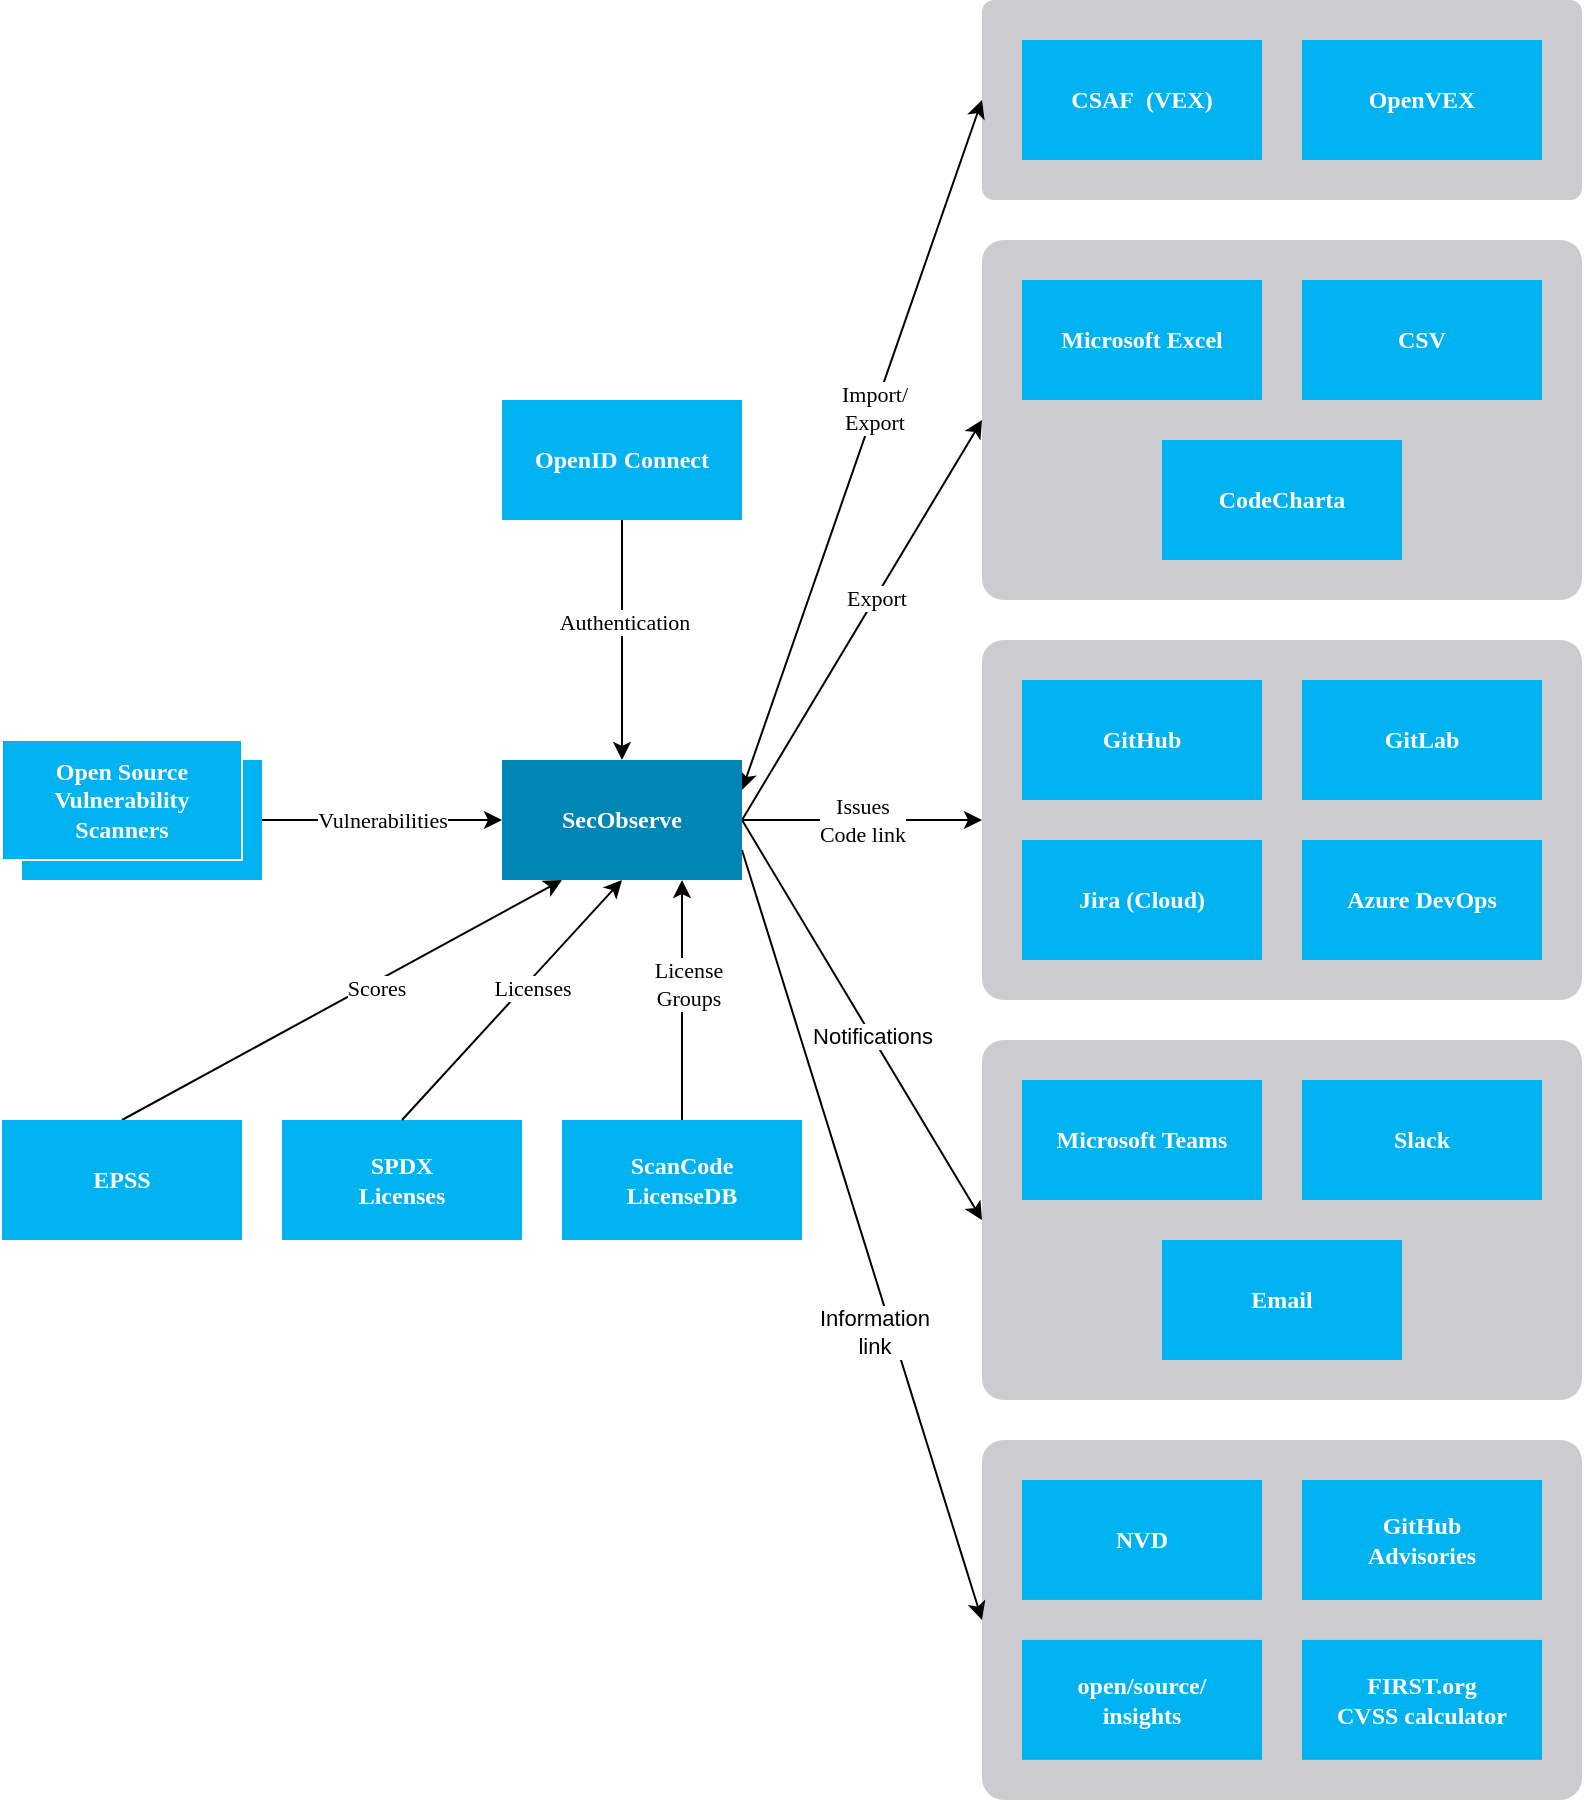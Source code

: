 <mxfile version="25.0.2">
  <diagram name="Page-1" id="VX-3E3aqqD7pf1Rg54WV">
    <mxGraphModel dx="1434" dy="1784" grid="1" gridSize="10" guides="1" tooltips="1" connect="1" arrows="1" fold="1" page="1" pageScale="1" pageWidth="1169" pageHeight="827" math="0" shadow="0">
      <root>
        <mxCell id="0" />
        <mxCell id="1" parent="0" />
        <mxCell id="nvJj6j3gVg4nusngmV69-1" value="" style="rounded=1;whiteSpace=wrap;html=1;fillColor=#CCCCD0;arcSize=6;fontColor=#333333;strokeColor=none;" parent="1" vertex="1">
          <mxGeometry x="760" y="-90" width="300" height="100" as="geometry" />
        </mxCell>
        <mxCell id="thoTgJwvwBRAFEuy037D-26" value="" style="rounded=1;whiteSpace=wrap;html=1;fillColor=#CCCCD0;arcSize=6;fontColor=#333333;strokeColor=none;" parent="1" vertex="1">
          <mxGeometry x="760" y="30" width="300" height="180" as="geometry" />
        </mxCell>
        <mxCell id="thoTgJwvwBRAFEuy037D-29" value="" style="rounded=1;whiteSpace=wrap;html=1;fillColor=#CCCCD0;arcSize=6;fontColor=#333333;strokeColor=none;" parent="1" vertex="1">
          <mxGeometry x="760" y="230" width="300" height="180" as="geometry" />
        </mxCell>
        <mxCell id="thoTgJwvwBRAFEuy037D-31" value="" style="rounded=1;whiteSpace=wrap;html=1;fillColor=#CCCCD0;arcSize=6;fontColor=#333333;strokeColor=none;" parent="1" vertex="1">
          <mxGeometry x="760" y="430" width="300" height="180" as="geometry" />
        </mxCell>
        <mxCell id="thoTgJwvwBRAFEuy037D-33" value="" style="rounded=1;whiteSpace=wrap;html=1;fillColor=#CCCCD0;arcSize=6;fontColor=#333333;strokeColor=none;" parent="1" vertex="1">
          <mxGeometry x="760" y="630" width="300" height="179.96" as="geometry" />
        </mxCell>
        <mxCell id="NQz_Nwzh-ESSq-r7xiTD-14" value="" style="endArrow=classic;html=1;rounded=0;entryX=0;entryY=0.5;entryDx=0;entryDy=0;exitX=1;exitY=0.5;exitDx=0;exitDy=0;fontFamily=Poppins;fontSource=https%3A%2F%2Ffonts.googleapis.com%2Fcss%3Ffamily%3DPoppins;" parent="1" source="NQz_Nwzh-ESSq-r7xiTD-1" target="thoTgJwvwBRAFEuy037D-26" edge="1">
          <mxGeometry width="50" height="50" relative="1" as="geometry">
            <mxPoint x="650" y="420" as="sourcePoint" />
            <mxPoint x="770" y="115" as="targetPoint" />
            <Array as="points" />
          </mxGeometry>
        </mxCell>
        <mxCell id="NQz_Nwzh-ESSq-r7xiTD-26" value="Export" style="edgeLabel;html=1;align=center;verticalAlign=middle;resizable=0;points=[];fontFamily=Poppins;fontSource=https%3A%2F%2Ffonts.googleapis.com%2Fcss%3Ffamily%3DPoppins;" parent="NQz_Nwzh-ESSq-r7xiTD-14" vertex="1" connectable="0">
          <mxGeometry x="0.112" relative="1" as="geometry">
            <mxPoint as="offset" />
          </mxGeometry>
        </mxCell>
        <mxCell id="NQz_Nwzh-ESSq-r7xiTD-18" value="Issues&lt;br&gt;Code link" style="endArrow=classic;html=1;rounded=0;entryX=0;entryY=0.5;entryDx=0;entryDy=0;exitX=1;exitY=0.5;exitDx=0;exitDy=0;fontFamily=Poppins;fontSource=https%3A%2F%2Ffonts.googleapis.com%2Fcss%3Ffamily%3DPoppins;" parent="1" source="NQz_Nwzh-ESSq-r7xiTD-1" target="thoTgJwvwBRAFEuy037D-29" edge="1">
          <mxGeometry width="50" height="50" relative="1" as="geometry">
            <mxPoint x="690" y="460" as="sourcePoint" />
            <mxPoint x="810" y="155" as="targetPoint" />
            <Array as="points" />
          </mxGeometry>
        </mxCell>
        <mxCell id="NQz_Nwzh-ESSq-r7xiTD-16" value="" style="endArrow=classic;html=1;rounded=0;entryX=0;entryY=0.5;entryDx=0;entryDy=0;exitX=1;exitY=0.5;exitDx=0;exitDy=0;fontFamily=Poppins;fontSource=https%3A%2F%2Ffonts.googleapis.com%2Fcss%3Ffamily%3DPoppins;" parent="1" source="NQz_Nwzh-ESSq-r7xiTD-1" target="thoTgJwvwBRAFEuy037D-31" edge="1">
          <mxGeometry width="50" height="50" relative="1" as="geometry">
            <mxPoint x="670" y="440" as="sourcePoint" />
            <mxPoint x="790" y="135" as="targetPoint" />
          </mxGeometry>
        </mxCell>
        <mxCell id="thoTgJwvwBRAFEuy037D-32" value="Notifications" style="edgeLabel;html=1;align=center;verticalAlign=middle;resizable=0;points=[];" parent="NQz_Nwzh-ESSq-r7xiTD-16" vertex="1" connectable="0">
          <mxGeometry x="0.169" y="-6" relative="1" as="geometry">
            <mxPoint y="-12" as="offset" />
          </mxGeometry>
        </mxCell>
        <mxCell id="NQz_Nwzh-ESSq-r7xiTD-2" value="Microsoft Teams" style="rounded=0;whiteSpace=wrap;html=1;fontFamily=Poppins;fontSource=https%3A%2F%2Ffonts.googleapis.com%2Fcss%3Ffamily%3DPoppins;fillColor=#00B3F0;strokeColor=none;fontColor=#ffffff;fontStyle=1" parent="1" vertex="1">
          <mxGeometry x="780" y="450" width="120" height="60" as="geometry" />
        </mxCell>
        <mxCell id="NQz_Nwzh-ESSq-r7xiTD-4" value="Email" style="rounded=0;whiteSpace=wrap;html=1;fontFamily=Poppins;fontSource=https%3A%2F%2Ffonts.googleapis.com%2Fcss%3Ffamily%3DPoppins;fillColor=#00B3F0;strokeColor=none;fontColor=#ffffff;fontStyle=1" parent="1" vertex="1">
          <mxGeometry x="850" y="530" width="120" height="60" as="geometry" />
        </mxCell>
        <mxCell id="NQz_Nwzh-ESSq-r7xiTD-5" value="GitLab" style="rounded=0;whiteSpace=wrap;html=1;fontFamily=Poppins;fontSource=https%3A%2F%2Ffonts.googleapis.com%2Fcss%3Ffamily%3DPoppins;fillColor=#00B3F0;strokeColor=none;fontColor=#ffffff;fontStyle=1" parent="1" vertex="1">
          <mxGeometry x="920" y="250" width="120" height="60" as="geometry" />
        </mxCell>
        <mxCell id="NQz_Nwzh-ESSq-r7xiTD-10" value="CodeCharta" style="rounded=0;whiteSpace=wrap;html=1;fontFamily=Poppins;fontSource=https%3A%2F%2Ffonts.googleapis.com%2Fcss%3Ffamily%3DPoppins;fillColor=#00B3F0;strokeColor=none;fontColor=#ffffff;fontStyle=1" parent="1" vertex="1">
          <mxGeometry x="850" y="130" width="120" height="60" as="geometry" />
        </mxCell>
        <mxCell id="NQz_Nwzh-ESSq-r7xiTD-11" value="Microsoft Excel" style="rounded=0;whiteSpace=wrap;html=1;fontFamily=Poppins;fontSource=https%3A%2F%2Ffonts.googleapis.com%2Fcss%3Ffamily%3DPoppins;fillColor=#00B3F0;strokeColor=none;fontColor=#ffffff;fontStyle=1" parent="1" vertex="1">
          <mxGeometry x="780" y="50" width="120" height="60" as="geometry" />
        </mxCell>
        <mxCell id="NQz_Nwzh-ESSq-r7xiTD-12" value="CSV" style="rounded=0;whiteSpace=wrap;html=1;fontFamily=Poppins;fontSource=https%3A%2F%2Ffonts.googleapis.com%2Fcss%3Ffamily%3DPoppins;fillColor=#00B3F0;strokeColor=none;fontColor=#ffffff;fontStyle=1" parent="1" vertex="1">
          <mxGeometry x="920" y="50" width="120" height="60" as="geometry" />
        </mxCell>
        <mxCell id="ckfRxN6suAOy0oSwesAX-1" value="Jira (Cloud)" style="rounded=0;whiteSpace=wrap;html=1;fontFamily=Poppins;fontSource=https%3A%2F%2Ffonts.googleapis.com%2Fcss%3Ffamily%3DPoppins;fillColor=#00B3F0;strokeColor=none;fontColor=#ffffff;fontStyle=1" parent="1" vertex="1">
          <mxGeometry x="780" y="330" width="120" height="60" as="geometry" />
        </mxCell>
        <mxCell id="t_NOycPIsL9wbnrStvVd-1" value="Azure DevOps" style="rounded=0;whiteSpace=wrap;html=1;fontFamily=Poppins;fontSource=https%3A%2F%2Ffonts.googleapis.com%2Fcss%3Ffamily%3DPoppins;fillColor=#00B3F0;strokeColor=none;fontColor=#ffffff;fontStyle=1" parent="1" vertex="1">
          <mxGeometry x="920" y="330" width="120" height="60" as="geometry" />
        </mxCell>
        <mxCell id="vnX0cciMQJ_0wqG728EC-1" value="Slack" style="rounded=0;whiteSpace=wrap;html=1;fontFamily=Poppins;fontSource=https%3A%2F%2Ffonts.googleapis.com%2Fcss%3Ffamily%3DPoppins;fillColor=#00B3F0;strokeColor=none;fontColor=#ffffff;fontStyle=1" parent="1" vertex="1">
          <mxGeometry x="920" y="450" width="120" height="60" as="geometry" />
        </mxCell>
        <mxCell id="thoTgJwvwBRAFEuy037D-23" value="NVD" style="rounded=0;whiteSpace=wrap;html=1;fontFamily=Poppins;fontSource=https%3A%2F%2Ffonts.googleapis.com%2Fcss%3Ffamily%3DPoppins;fillColor=#00B3F0;strokeColor=none;fontColor=#ffffff;fontStyle=1" parent="1" vertex="1">
          <mxGeometry x="780" y="650" width="120" height="59.96" as="geometry" />
        </mxCell>
        <mxCell id="thoTgJwvwBRAFEuy037D-24" value="" style="endArrow=classic;html=1;rounded=0;entryX=0;entryY=0.5;entryDx=0;entryDy=0;exitX=1;exitY=0.75;exitDx=0;exitDy=0;fontFamily=Poppins;fontSource=https%3A%2F%2Ffonts.googleapis.com%2Fcss%3Ffamily%3DPoppins;" parent="1" source="NQz_Nwzh-ESSq-r7xiTD-1" target="thoTgJwvwBRAFEuy037D-33" edge="1">
          <mxGeometry width="50" height="50" relative="1" as="geometry">
            <mxPoint x="650" y="410" as="sourcePoint" />
            <mxPoint x="770" y="740" as="targetPoint" />
          </mxGeometry>
        </mxCell>
        <mxCell id="thoTgJwvwBRAFEuy037D-25" value="Information&lt;br&gt;link" style="edgeLabel;html=1;align=center;verticalAlign=middle;resizable=0;points=[];" parent="thoTgJwvwBRAFEuy037D-24" vertex="1" connectable="0">
          <mxGeometry x="0.675" y="-3" relative="1" as="geometry">
            <mxPoint x="-32" y="-82" as="offset" />
          </mxGeometry>
        </mxCell>
        <mxCell id="NQz_Nwzh-ESSq-r7xiTD-3" value="GitHub" style="rounded=0;whiteSpace=wrap;html=1;fontFamily=Poppins;fontSource=https%3A%2F%2Ffonts.googleapis.com%2Fcss%3Ffamily%3DPoppins;fillColor=#00B3F0;strokeColor=none;fontColor=#ffffff;fontStyle=1" parent="1" vertex="1">
          <mxGeometry x="780" y="250" width="120" height="60" as="geometry" />
        </mxCell>
        <mxCell id="thoTgJwvwBRAFEuy037D-34" value="GitHub&lt;br&gt;Advisories" style="rounded=0;whiteSpace=wrap;html=1;fontFamily=Poppins;fontSource=https%3A%2F%2Ffonts.googleapis.com%2Fcss%3Ffamily%3DPoppins;fillColor=#00B3F0;strokeColor=none;fontColor=#ffffff;fontStyle=1" parent="1" vertex="1">
          <mxGeometry x="920" y="650.02" width="120" height="59.96" as="geometry" />
        </mxCell>
        <mxCell id="thoTgJwvwBRAFEuy037D-37" value="open/source/&lt;br&gt;insights" style="rounded=0;whiteSpace=wrap;html=1;fontFamily=Poppins;fontSource=https%3A%2F%2Ffonts.googleapis.com%2Fcss%3Ffamily%3DPoppins;fillColor=#00B3F0;strokeColor=none;fontColor=#ffffff;fontStyle=1" parent="1" vertex="1">
          <mxGeometry x="780" y="729.96" width="120" height="59.96" as="geometry" />
        </mxCell>
        <mxCell id="qOO4yE6-o5YvLIt4YbO8-1" value="CSAF&amp;nbsp; (VEX)" style="rounded=0;whiteSpace=wrap;html=1;fontFamily=Poppins;fontSource=https%3A%2F%2Ffonts.googleapis.com%2Fcss%3Ffamily%3DPoppins;fillColor=#00B3F0;strokeColor=none;fontColor=#ffffff;fontStyle=1" parent="1" vertex="1">
          <mxGeometry x="780" y="-70" width="120" height="60" as="geometry" />
        </mxCell>
        <mxCell id="qOO4yE6-o5YvLIt4YbO8-2" value="OpenVEX" style="rounded=0;whiteSpace=wrap;html=1;fontFamily=Poppins;fontSource=https%3A%2F%2Ffonts.googleapis.com%2Fcss%3Ffamily%3DPoppins;fillColor=#00B3F0;strokeColor=none;fontColor=#ffffff;fontStyle=1" parent="1" vertex="1">
          <mxGeometry x="920" y="-70" width="120" height="60" as="geometry" />
        </mxCell>
        <mxCell id="nvJj6j3gVg4nusngmV69-2" value="" style="endArrow=classic;html=1;rounded=0;entryX=0;entryY=0.5;entryDx=0;entryDy=0;exitX=1;exitY=0.25;exitDx=0;exitDy=0;fontFamily=Poppins;fontSource=https%3A%2F%2Ffonts.googleapis.com%2Fcss%3Ffamily%3DPoppins;startArrow=classic;startFill=1;" parent="1" source="NQz_Nwzh-ESSq-r7xiTD-1" target="nvJj6j3gVg4nusngmV69-1" edge="1">
          <mxGeometry width="50" height="50" relative="1" as="geometry">
            <mxPoint x="650" y="321" as="sourcePoint" />
            <mxPoint x="770" y="130" as="targetPoint" />
            <Array as="points" />
          </mxGeometry>
        </mxCell>
        <mxCell id="nvJj6j3gVg4nusngmV69-3" value="Import/&lt;br&gt;Export" style="edgeLabel;html=1;align=center;verticalAlign=middle;resizable=0;points=[];fontFamily=Poppins;fontSource=https%3A%2F%2Ffonts.googleapis.com%2Fcss%3Ffamily%3DPoppins;" parent="nvJj6j3gVg4nusngmV69-2" vertex="1" connectable="0">
          <mxGeometry x="0.112" relative="1" as="geometry">
            <mxPoint x="-1" as="offset" />
          </mxGeometry>
        </mxCell>
        <mxCell id="NQz_Nwzh-ESSq-r7xiTD-1" value="SecObserve" style="rounded=0;whiteSpace=wrap;html=1;fontFamily=Poppins;fontSource=https%3A%2F%2Ffonts.googleapis.com%2Fcss%3Ffamily%3DPoppins;fillColor=#0086B4;strokeColor=none;fontColor=#ffffff;fontStyle=1" parent="1" vertex="1">
          <mxGeometry x="520" y="290" width="120" height="60" as="geometry" />
        </mxCell>
        <mxCell id="NQz_Nwzh-ESSq-r7xiTD-6" value="OpenID Connect" style="rounded=0;whiteSpace=wrap;html=1;fontFamily=Poppins;fontSource=https%3A%2F%2Ffonts.googleapis.com%2Fcss%3Ffamily%3DPoppins;fillColor=#00B3F0;strokeColor=none;fontColor=#ffffff;fontStyle=1" parent="1" vertex="1">
          <mxGeometry x="520" y="110" width="120" height="60" as="geometry" />
        </mxCell>
        <mxCell id="NQz_Nwzh-ESSq-r7xiTD-7" value="ScanCode&lt;br&gt;LicenseDB" style="rounded=0;whiteSpace=wrap;html=1;fontFamily=Poppins;fontSource=https%3A%2F%2Ffonts.googleapis.com%2Fcss%3Ffamily%3DPoppins;fillColor=#00B3F0;strokeColor=none;fontColor=#ffffff;fontStyle=1" parent="1" vertex="1">
          <mxGeometry x="550" y="470" width="120" height="60" as="geometry" />
        </mxCell>
        <mxCell id="NQz_Nwzh-ESSq-r7xiTD-9" value="" style="rounded=0;whiteSpace=wrap;html=1;fontFamily=Poppins;fontSource=https%3A%2F%2Ffonts.googleapis.com%2Fcss%3Ffamily%3DPoppins;fillColor=#00B3F0;strokeColor=none;fontColor=#ffffff;fontStyle=1" parent="1" vertex="1">
          <mxGeometry x="280" y="290" width="120" height="60" as="geometry" />
        </mxCell>
        <mxCell id="NQz_Nwzh-ESSq-r7xiTD-8" value="Open Source&lt;br&gt;Vulnerability&lt;br&gt;Scanners" style="rounded=0;whiteSpace=wrap;html=1;fontFamily=Poppins;fontSource=https%3A%2F%2Ffonts.googleapis.com%2Fcss%3Ffamily%3DPoppins;fillColor=#00B3F0;strokeColor=#ffffff;fontColor=#ffffff;fontStyle=1" parent="1" vertex="1">
          <mxGeometry x="270" y="280" width="120" height="60" as="geometry" />
        </mxCell>
        <mxCell id="NQz_Nwzh-ESSq-r7xiTD-20" value="" style="endArrow=classic;html=1;rounded=0;entryX=0.75;entryY=1;entryDx=0;entryDy=0;exitX=0.5;exitY=0;exitDx=0;exitDy=0;fontFamily=Poppins;fontSource=https%3A%2F%2Ffonts.googleapis.com%2Fcss%3Ffamily%3DPoppins;" parent="1" source="NQz_Nwzh-ESSq-r7xiTD-7" target="NQz_Nwzh-ESSq-r7xiTD-1" edge="1">
          <mxGeometry width="50" height="50" relative="1" as="geometry">
            <mxPoint x="650" y="315" as="sourcePoint" />
            <mxPoint x="770" y="10" as="targetPoint" />
          </mxGeometry>
        </mxCell>
        <mxCell id="NQz_Nwzh-ESSq-r7xiTD-24" value="License&lt;div&gt;Groups&lt;/div&gt;" style="edgeLabel;html=1;align=center;verticalAlign=middle;resizable=0;points=[];fontFamily=Poppins;fontSource=https%3A%2F%2Ffonts.googleapis.com%2Fcss%3Ffamily%3DPoppins;" parent="NQz_Nwzh-ESSq-r7xiTD-20" vertex="1" connectable="0">
          <mxGeometry x="0.14" y="-3" relative="1" as="geometry">
            <mxPoint as="offset" />
          </mxGeometry>
        </mxCell>
        <mxCell id="NQz_Nwzh-ESSq-r7xiTD-21" value="Vulnerabilities" style="endArrow=classic;html=1;rounded=0;entryX=0;entryY=0.5;entryDx=0;entryDy=0;exitX=1;exitY=0.5;exitDx=0;exitDy=0;fontFamily=Poppins;fontSource=https%3A%2F%2Ffonts.googleapis.com%2Fcss%3Ffamily%3DPoppins;" parent="1" source="NQz_Nwzh-ESSq-r7xiTD-9" target="NQz_Nwzh-ESSq-r7xiTD-1" edge="1">
          <mxGeometry width="50" height="50" relative="1" as="geometry">
            <mxPoint x="650" y="345" as="sourcePoint" />
            <mxPoint x="770" y="490" as="targetPoint" />
          </mxGeometry>
        </mxCell>
        <mxCell id="NQz_Nwzh-ESSq-r7xiTD-22" value="" style="endArrow=classic;html=1;rounded=0;entryX=0.5;entryY=0;entryDx=0;entryDy=0;exitX=0.5;exitY=1;exitDx=0;exitDy=0;fontFamily=Poppins;fontSource=https%3A%2F%2Ffonts.googleapis.com%2Fcss%3Ffamily%3DPoppins;" parent="1" source="NQz_Nwzh-ESSq-r7xiTD-6" target="NQz_Nwzh-ESSq-r7xiTD-1" edge="1">
          <mxGeometry width="50" height="50" relative="1" as="geometry">
            <mxPoint x="590" y="460" as="sourcePoint" />
            <mxPoint x="590" y="360" as="targetPoint" />
          </mxGeometry>
        </mxCell>
        <mxCell id="NQz_Nwzh-ESSq-r7xiTD-23" value="Authentication" style="edgeLabel;html=1;align=center;verticalAlign=middle;resizable=0;points=[];fontFamily=Poppins;fontSource=https%3A%2F%2Ffonts.googleapis.com%2Fcss%3Ffamily%3DPoppins;" parent="NQz_Nwzh-ESSq-r7xiTD-22" vertex="1" connectable="0">
          <mxGeometry x="-0.16" y="1" relative="1" as="geometry">
            <mxPoint as="offset" />
          </mxGeometry>
        </mxCell>
        <mxCell id="bolqJ5kDSpF7zOIxnR-b-1" value="SPDX&lt;br&gt;Licenses" style="rounded=0;whiteSpace=wrap;html=1;fontFamily=Poppins;fontSource=https%3A%2F%2Ffonts.googleapis.com%2Fcss%3Ffamily%3DPoppins;fillColor=#00B3F0;strokeColor=none;fontColor=#ffffff;fontStyle=1" parent="1" vertex="1">
          <mxGeometry x="410" y="470" width="120" height="60" as="geometry" />
        </mxCell>
        <mxCell id="bolqJ5kDSpF7zOIxnR-b-2" value="" style="endArrow=classic;html=1;rounded=0;entryX=0.25;entryY=1;entryDx=0;entryDy=0;exitX=0.5;exitY=0;exitDx=0;exitDy=0;fontFamily=Poppins;fontSource=https%3A%2F%2Ffonts.googleapis.com%2Fcss%3Ffamily%3DPoppins;" parent="1" source="XJ2QC1-pdl4xAl0XCKq4-1" target="NQz_Nwzh-ESSq-r7xiTD-1" edge="1">
          <mxGeometry width="50" height="50" relative="1" as="geometry">
            <mxPoint x="590" y="480" as="sourcePoint" />
            <mxPoint x="590" y="360" as="targetPoint" />
          </mxGeometry>
        </mxCell>
        <mxCell id="bolqJ5kDSpF7zOIxnR-b-3" value="Scores" style="edgeLabel;html=1;align=center;verticalAlign=middle;resizable=0;points=[];fontFamily=Poppins;fontSource=https%3A%2F%2Ffonts.googleapis.com%2Fcss%3Ffamily%3DPoppins;" parent="bolqJ5kDSpF7zOIxnR-b-2" vertex="1" connectable="0">
          <mxGeometry x="0.14" y="-3" relative="1" as="geometry">
            <mxPoint as="offset" />
          </mxGeometry>
        </mxCell>
        <mxCell id="XJ2QC1-pdl4xAl0XCKq4-1" value="EPSS" style="rounded=0;whiteSpace=wrap;html=1;fontFamily=Poppins;fontSource=https%3A%2F%2Ffonts.googleapis.com%2Fcss%3Ffamily%3DPoppins;fillColor=#00B3F0;strokeColor=none;fontColor=#ffffff;fontStyle=1" parent="1" vertex="1">
          <mxGeometry x="270" y="470" width="120" height="60" as="geometry" />
        </mxCell>
        <mxCell id="XJ2QC1-pdl4xAl0XCKq4-2" value="" style="endArrow=classic;html=1;rounded=0;entryX=0.5;entryY=1;entryDx=0;entryDy=0;exitX=0.5;exitY=0;exitDx=0;exitDy=0;fontFamily=Poppins;fontSource=https%3A%2F%2Ffonts.googleapis.com%2Fcss%3Ffamily%3DPoppins;" parent="1" source="bolqJ5kDSpF7zOIxnR-b-1" target="NQz_Nwzh-ESSq-r7xiTD-1" edge="1">
          <mxGeometry width="50" height="50" relative="1" as="geometry">
            <mxPoint x="620" y="480" as="sourcePoint" />
            <mxPoint x="620" y="360" as="targetPoint" />
          </mxGeometry>
        </mxCell>
        <mxCell id="XJ2QC1-pdl4xAl0XCKq4-3" value="Licenses" style="edgeLabel;html=1;align=center;verticalAlign=middle;resizable=0;points=[];fontFamily=Poppins;fontSource=https%3A%2F%2Ffonts.googleapis.com%2Fcss%3Ffamily%3DPoppins;" parent="XJ2QC1-pdl4xAl0XCKq4-2" vertex="1" connectable="0">
          <mxGeometry x="0.14" y="-3" relative="1" as="geometry">
            <mxPoint as="offset" />
          </mxGeometry>
        </mxCell>
        <mxCell id="txpyq0Q0yciagI06FU9S-1" value="FIRST.org&lt;br&gt;CVSS calculator" style="rounded=0;whiteSpace=wrap;html=1;fontFamily=Poppins;fontSource=https%3A%2F%2Ffonts.googleapis.com%2Fcss%3Ffamily%3DPoppins;fillColor=#00B3F0;strokeColor=none;fontColor=#ffffff;fontStyle=1" vertex="1" parent="1">
          <mxGeometry x="920" y="729.96" width="120" height="59.96" as="geometry" />
        </mxCell>
      </root>
    </mxGraphModel>
  </diagram>
</mxfile>
